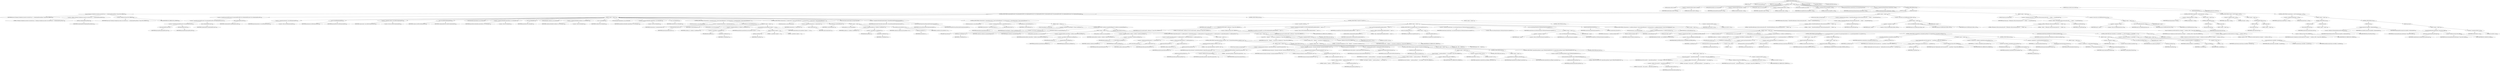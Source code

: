 digraph "isRebuildRequired" {  
"1177" [label = <(METHOD,isRebuildRequired)<SUB>679</SUB>> ]
"99" [label = <(PARAM,this)<SUB>679</SUB>> ]
"1178" [label = <(PARAM,File genericJarFile)<SUB>679</SUB>> ]
"1179" [label = <(PARAM,File websphereJarFile)<SUB>679</SUB>> ]
"1180" [label = <(BLOCK,&lt;empty&gt;,&lt;empty&gt;)<SUB>679</SUB>> ]
"1181" [label = <(LOCAL,boolean rebuild: boolean)> ]
"1182" [label = <(&lt;operator&gt;.assignment,boolean rebuild = false)<SUB>680</SUB>> ]
"1183" [label = <(IDENTIFIER,rebuild,boolean rebuild = false)<SUB>680</SUB>> ]
"1184" [label = <(LITERAL,false,boolean rebuild = false)<SUB>680</SUB>> ]
"101" [label = <(LOCAL,JarFile genericJar: java.util.jar.JarFile)> ]
"1185" [label = <(&lt;operator&gt;.assignment,JarFile genericJar = null)<SUB>682</SUB>> ]
"1186" [label = <(IDENTIFIER,genericJar,JarFile genericJar = null)<SUB>682</SUB>> ]
"1187" [label = <(LITERAL,null,JarFile genericJar = null)<SUB>682</SUB>> ]
"103" [label = <(LOCAL,JarFile wasJar: java.util.jar.JarFile)> ]
"1188" [label = <(&lt;operator&gt;.assignment,JarFile wasJar = null)<SUB>683</SUB>> ]
"1189" [label = <(IDENTIFIER,wasJar,JarFile wasJar = null)<SUB>683</SUB>> ]
"1190" [label = <(LITERAL,null,JarFile wasJar = null)<SUB>683</SUB>> ]
"116" [label = <(LOCAL,File newwasJarFile: java.io.File)> ]
"1191" [label = <(&lt;operator&gt;.assignment,File newwasJarFile = null)<SUB>684</SUB>> ]
"1192" [label = <(IDENTIFIER,newwasJarFile,File newwasJarFile = null)<SUB>684</SUB>> ]
"1193" [label = <(LITERAL,null,File newwasJarFile = null)<SUB>684</SUB>> ]
"118" [label = <(LOCAL,JarOutputStream newJarStream: java.util.jar.JarOutputStream)> ]
"1194" [label = <(&lt;operator&gt;.assignment,JarOutputStream newJarStream = null)<SUB>685</SUB>> ]
"1195" [label = <(IDENTIFIER,newJarStream,JarOutputStream newJarStream = null)<SUB>685</SUB>> ]
"1196" [label = <(LITERAL,null,JarOutputStream newJarStream = null)<SUB>685</SUB>> ]
"1197" [label = <(CONTROL_STRUCTURE,try,try)<SUB>687</SUB>> ]
"1198" [label = <(BLOCK,try,try)<SUB>687</SUB>> ]
"1199" [label = <(log,log(&quot;Checking if websphere Jar needs to be rebuilt for jar &quot; + websphereJarFile.getName(), Project.MSG_VERBOSE))<SUB>688</SUB>> ]
"98" [label = <(IDENTIFIER,this,log(&quot;Checking if websphere Jar needs to be rebuilt for jar &quot; + websphereJarFile.getName(), Project.MSG_VERBOSE))<SUB>688</SUB>> ]
"1200" [label = <(&lt;operator&gt;.addition,&quot;Checking if websphere Jar needs to be rebuilt for jar &quot; + websphereJarFile.getName())<SUB>688</SUB>> ]
"1201" [label = <(LITERAL,&quot;Checking if websphere Jar needs to be rebuilt for jar &quot;,&quot;Checking if websphere Jar needs to be rebuilt for jar &quot; + websphereJarFile.getName())<SUB>688</SUB>> ]
"1202" [label = <(getName,websphereJarFile.getName())<SUB>689</SUB>> ]
"1203" [label = <(IDENTIFIER,websphereJarFile,websphereJarFile.getName())<SUB>689</SUB>> ]
"1204" [label = <(&lt;operator&gt;.fieldAccess,Project.MSG_VERBOSE)<SUB>689</SUB>> ]
"1205" [label = <(IDENTIFIER,Project,log(&quot;Checking if websphere Jar needs to be rebuilt for jar &quot; + websphereJarFile.getName(), Project.MSG_VERBOSE))<SUB>689</SUB>> ]
"1206" [label = <(FIELD_IDENTIFIER,MSG_VERBOSE,MSG_VERBOSE)<SUB>689</SUB>> ]
"1207" [label = <(CONTROL_STRUCTURE,if (genericJarFile.exists() &amp;&amp; genericJarFile.isFile() &amp;&amp; websphereJarFile.exists() &amp;&amp; websphereJarFile.isFile()),if (genericJarFile.exists() &amp;&amp; genericJarFile.isFile() &amp;&amp; websphereJarFile.exists() &amp;&amp; websphereJarFile.isFile()))<SUB>691</SUB>> ]
"1208" [label = <(&lt;operator&gt;.logicalAnd,genericJarFile.exists() &amp;&amp; genericJarFile.isFile() &amp;&amp; websphereJarFile.exists() &amp;&amp; websphereJarFile.isFile())<SUB>691</SUB>> ]
"1209" [label = <(&lt;operator&gt;.logicalAnd,genericJarFile.exists() &amp;&amp; genericJarFile.isFile() &amp;&amp; websphereJarFile.exists())<SUB>691</SUB>> ]
"1210" [label = <(&lt;operator&gt;.logicalAnd,genericJarFile.exists() &amp;&amp; genericJarFile.isFile())<SUB>691</SUB>> ]
"1211" [label = <(exists,genericJarFile.exists())<SUB>691</SUB>> ]
"1212" [label = <(IDENTIFIER,genericJarFile,genericJarFile.exists())<SUB>691</SUB>> ]
"1213" [label = <(isFile,genericJarFile.isFile())<SUB>691</SUB>> ]
"1214" [label = <(IDENTIFIER,genericJarFile,genericJarFile.isFile())<SUB>691</SUB>> ]
"1215" [label = <(exists,websphereJarFile.exists())<SUB>692</SUB>> ]
"1216" [label = <(IDENTIFIER,websphereJarFile,websphereJarFile.exists())<SUB>692</SUB>> ]
"1217" [label = <(isFile,websphereJarFile.isFile())<SUB>692</SUB>> ]
"1218" [label = <(IDENTIFIER,websphereJarFile,websphereJarFile.isFile())<SUB>692</SUB>> ]
"1219" [label = <(BLOCK,&lt;empty&gt;,&lt;empty&gt;)<SUB>692</SUB>> ]
"1220" [label = <(&lt;operator&gt;.assignment,genericJar = new JarFile(genericJarFile))<SUB>694</SUB>> ]
"1221" [label = <(IDENTIFIER,genericJar,genericJar = new JarFile(genericJarFile))<SUB>694</SUB>> ]
"1222" [label = <(&lt;operator&gt;.alloc,new JarFile(genericJarFile))<SUB>694</SUB>> ]
"1223" [label = <(&lt;init&gt;,new JarFile(genericJarFile))<SUB>694</SUB>> ]
"100" [label = <(IDENTIFIER,genericJar,new JarFile(genericJarFile))<SUB>694</SUB>> ]
"1224" [label = <(IDENTIFIER,genericJarFile,new JarFile(genericJarFile))<SUB>694</SUB>> ]
"1225" [label = <(&lt;operator&gt;.assignment,wasJar = new JarFile(websphereJarFile))<SUB>695</SUB>> ]
"1226" [label = <(IDENTIFIER,wasJar,wasJar = new JarFile(websphereJarFile))<SUB>695</SUB>> ]
"1227" [label = <(&lt;operator&gt;.alloc,new JarFile(websphereJarFile))<SUB>695</SUB>> ]
"1228" [label = <(&lt;init&gt;,new JarFile(websphereJarFile))<SUB>695</SUB>> ]
"102" [label = <(IDENTIFIER,wasJar,new JarFile(websphereJarFile))<SUB>695</SUB>> ]
"1229" [label = <(IDENTIFIER,websphereJarFile,new JarFile(websphereJarFile))<SUB>695</SUB>> ]
"105" [label = <(LOCAL,Hashtable genericEntries: java.util.Hashtable)> ]
"1230" [label = <(&lt;operator&gt;.assignment,Hashtable genericEntries = new Hashtable())<SUB>697</SUB>> ]
"1231" [label = <(IDENTIFIER,genericEntries,Hashtable genericEntries = new Hashtable())<SUB>697</SUB>> ]
"1232" [label = <(&lt;operator&gt;.alloc,new Hashtable())<SUB>697</SUB>> ]
"1233" [label = <(&lt;init&gt;,new Hashtable())<SUB>697</SUB>> ]
"104" [label = <(IDENTIFIER,genericEntries,new Hashtable())<SUB>697</SUB>> ]
"107" [label = <(LOCAL,Hashtable wasEntries: java.util.Hashtable)> ]
"1234" [label = <(&lt;operator&gt;.assignment,Hashtable wasEntries = new Hashtable())<SUB>698</SUB>> ]
"1235" [label = <(IDENTIFIER,wasEntries,Hashtable wasEntries = new Hashtable())<SUB>698</SUB>> ]
"1236" [label = <(&lt;operator&gt;.alloc,new Hashtable())<SUB>698</SUB>> ]
"1237" [label = <(&lt;init&gt;,new Hashtable())<SUB>698</SUB>> ]
"106" [label = <(IDENTIFIER,wasEntries,new Hashtable())<SUB>698</SUB>> ]
"109" [label = <(LOCAL,Hashtable replaceEntries: java.util.Hashtable)> ]
"1238" [label = <(&lt;operator&gt;.assignment,Hashtable replaceEntries = new Hashtable())<SUB>699</SUB>> ]
"1239" [label = <(IDENTIFIER,replaceEntries,Hashtable replaceEntries = new Hashtable())<SUB>699</SUB>> ]
"1240" [label = <(&lt;operator&gt;.alloc,new Hashtable())<SUB>699</SUB>> ]
"1241" [label = <(&lt;init&gt;,new Hashtable())<SUB>699</SUB>> ]
"108" [label = <(IDENTIFIER,replaceEntries,new Hashtable())<SUB>699</SUB>> ]
"1242" [label = <(CONTROL_STRUCTURE,for (Enumeration e = genericJar.entries(); Some(e.hasMoreElements()); ),for (Enumeration e = genericJar.entries(); Some(e.hasMoreElements()); ))<SUB>702</SUB>> ]
"1243" [label = <(LOCAL,Enumeration e: java.util.Enumeration)> ]
"1244" [label = <(&lt;operator&gt;.assignment,Enumeration e = genericJar.entries())<SUB>702</SUB>> ]
"1245" [label = <(IDENTIFIER,e,Enumeration e = genericJar.entries())<SUB>702</SUB>> ]
"1246" [label = <(entries,genericJar.entries())<SUB>702</SUB>> ]
"1247" [label = <(IDENTIFIER,genericJar,genericJar.entries())<SUB>702</SUB>> ]
"1248" [label = <(hasMoreElements,e.hasMoreElements())<SUB>702</SUB>> ]
"1249" [label = <(IDENTIFIER,e,e.hasMoreElements())<SUB>702</SUB>> ]
"1250" [label = <(BLOCK,&lt;empty&gt;,&lt;empty&gt;)<SUB>702</SUB>> ]
"1251" [label = <(LOCAL,JarEntry je: java.util.jar.JarEntry)> ]
"1252" [label = <(&lt;operator&gt;.assignment,JarEntry je = (JarEntry) e.nextElement())<SUB>703</SUB>> ]
"1253" [label = <(IDENTIFIER,je,JarEntry je = (JarEntry) e.nextElement())<SUB>703</SUB>> ]
"1254" [label = <(&lt;operator&gt;.cast,(JarEntry) e.nextElement())<SUB>703</SUB>> ]
"1255" [label = <(TYPE_REF,JarEntry,JarEntry)<SUB>703</SUB>> ]
"1256" [label = <(nextElement,e.nextElement())<SUB>703</SUB>> ]
"1257" [label = <(IDENTIFIER,e,e.nextElement())<SUB>703</SUB>> ]
"1258" [label = <(put,genericEntries.put(je.getName().replace('\\', '/'), je))<SUB>705</SUB>> ]
"1259" [label = <(IDENTIFIER,genericEntries,genericEntries.put(je.getName().replace('\\', '/'), je))<SUB>705</SUB>> ]
"1260" [label = <(replace,je.getName().replace('\\', '/'))<SUB>705</SUB>> ]
"1261" [label = <(getName,je.getName())<SUB>705</SUB>> ]
"1262" [label = <(IDENTIFIER,je,je.getName())<SUB>705</SUB>> ]
"1263" [label = <(LITERAL,'\\',je.getName().replace('\\', '/'))<SUB>705</SUB>> ]
"1264" [label = <(LITERAL,'/',je.getName().replace('\\', '/'))<SUB>705</SUB>> ]
"1265" [label = <(IDENTIFIER,je,genericEntries.put(je.getName().replace('\\', '/'), je))<SUB>705</SUB>> ]
"1266" [label = <(CONTROL_STRUCTURE,for (Enumeration e = wasJar.entries(); Some(e.hasMoreElements()); ),for (Enumeration e = wasJar.entries(); Some(e.hasMoreElements()); ))<SUB>708</SUB>> ]
"1267" [label = <(LOCAL,Enumeration e: java.util.Enumeration)> ]
"1268" [label = <(&lt;operator&gt;.assignment,Enumeration e = wasJar.entries())<SUB>708</SUB>> ]
"1269" [label = <(IDENTIFIER,e,Enumeration e = wasJar.entries())<SUB>708</SUB>> ]
"1270" [label = <(entries,wasJar.entries())<SUB>708</SUB>> ]
"1271" [label = <(IDENTIFIER,wasJar,wasJar.entries())<SUB>708</SUB>> ]
"1272" [label = <(hasMoreElements,e.hasMoreElements())<SUB>708</SUB>> ]
"1273" [label = <(IDENTIFIER,e,e.hasMoreElements())<SUB>708</SUB>> ]
"1274" [label = <(BLOCK,&lt;empty&gt;,&lt;empty&gt;)<SUB>708</SUB>> ]
"1275" [label = <(LOCAL,JarEntry je: java.util.jar.JarEntry)> ]
"1276" [label = <(&lt;operator&gt;.assignment,JarEntry je = (JarEntry) e.nextElement())<SUB>709</SUB>> ]
"1277" [label = <(IDENTIFIER,je,JarEntry je = (JarEntry) e.nextElement())<SUB>709</SUB>> ]
"1278" [label = <(&lt;operator&gt;.cast,(JarEntry) e.nextElement())<SUB>709</SUB>> ]
"1279" [label = <(TYPE_REF,JarEntry,JarEntry)<SUB>709</SUB>> ]
"1280" [label = <(nextElement,e.nextElement())<SUB>709</SUB>> ]
"1281" [label = <(IDENTIFIER,e,e.nextElement())<SUB>709</SUB>> ]
"1282" [label = <(put,wasEntries.put(je.getName(), je))<SUB>711</SUB>> ]
"1283" [label = <(IDENTIFIER,wasEntries,wasEntries.put(je.getName(), je))<SUB>711</SUB>> ]
"1284" [label = <(getName,je.getName())<SUB>711</SUB>> ]
"1285" [label = <(IDENTIFIER,je,je.getName())<SUB>711</SUB>> ]
"1286" [label = <(IDENTIFIER,je,wasEntries.put(je.getName(), je))<SUB>711</SUB>> ]
"1287" [label = <(LOCAL,ClassLoader genericLoader: java.lang.ClassLoader)> ]
"1288" [label = <(&lt;operator&gt;.assignment,ClassLoader genericLoader = this.getClassLoaderFromJar(genericJarFile))<SUB>715</SUB>> ]
"1289" [label = <(IDENTIFIER,genericLoader,ClassLoader genericLoader = this.getClassLoaderFromJar(genericJarFile))<SUB>715</SUB>> ]
"1290" [label = <(getClassLoaderFromJar,this.getClassLoaderFromJar(genericJarFile))<SUB>715</SUB>> ]
"110" [label = <(IDENTIFIER,this,this.getClassLoaderFromJar(genericJarFile))<SUB>715</SUB>> ]
"1291" [label = <(IDENTIFIER,genericJarFile,this.getClassLoaderFromJar(genericJarFile))<SUB>715</SUB>> ]
"1292" [label = <(CONTROL_STRUCTURE,for (Enumeration e = genericEntries.keys(); Some(e.hasMoreElements()); ),for (Enumeration e = genericEntries.keys(); Some(e.hasMoreElements()); ))<SUB>717</SUB>> ]
"1293" [label = <(LOCAL,Enumeration e: java.util.Enumeration)> ]
"1294" [label = <(&lt;operator&gt;.assignment,Enumeration e = genericEntries.keys())<SUB>717</SUB>> ]
"1295" [label = <(IDENTIFIER,e,Enumeration e = genericEntries.keys())<SUB>717</SUB>> ]
"1296" [label = <(keys,genericEntries.keys())<SUB>717</SUB>> ]
"1297" [label = <(IDENTIFIER,genericEntries,genericEntries.keys())<SUB>717</SUB>> ]
"1298" [label = <(hasMoreElements,e.hasMoreElements())<SUB>717</SUB>> ]
"1299" [label = <(IDENTIFIER,e,e.hasMoreElements())<SUB>717</SUB>> ]
"1300" [label = <(BLOCK,&lt;empty&gt;,&lt;empty&gt;)<SUB>717</SUB>> ]
"1301" [label = <(LOCAL,String filepath: java.lang.String)> ]
"1302" [label = <(&lt;operator&gt;.assignment,String filepath = (String) e.nextElement())<SUB>718</SUB>> ]
"1303" [label = <(IDENTIFIER,filepath,String filepath = (String) e.nextElement())<SUB>718</SUB>> ]
"1304" [label = <(&lt;operator&gt;.cast,(String) e.nextElement())<SUB>718</SUB>> ]
"1305" [label = <(TYPE_REF,String,String)<SUB>718</SUB>> ]
"1306" [label = <(nextElement,e.nextElement())<SUB>718</SUB>> ]
"1307" [label = <(IDENTIFIER,e,e.nextElement())<SUB>718</SUB>> ]
"1308" [label = <(CONTROL_STRUCTURE,if (wasEntries.containsKey(filepath)),if (wasEntries.containsKey(filepath)))<SUB>720</SUB>> ]
"1309" [label = <(containsKey,wasEntries.containsKey(filepath))<SUB>720</SUB>> ]
"1310" [label = <(IDENTIFIER,wasEntries,wasEntries.containsKey(filepath))<SUB>720</SUB>> ]
"1311" [label = <(IDENTIFIER,filepath,wasEntries.containsKey(filepath))<SUB>720</SUB>> ]
"1312" [label = <(BLOCK,&lt;empty&gt;,&lt;empty&gt;)<SUB>720</SUB>> ]
"1313" [label = <(LOCAL,JarEntry genericEntry: java.util.jar.JarEntry)> ]
"1314" [label = <(&lt;operator&gt;.assignment,JarEntry genericEntry = (JarEntry) genericEntries.get(filepath))<SUB>723</SUB>> ]
"1315" [label = <(IDENTIFIER,genericEntry,JarEntry genericEntry = (JarEntry) genericEntries.get(filepath))<SUB>723</SUB>> ]
"1316" [label = <(&lt;operator&gt;.cast,(JarEntry) genericEntries.get(filepath))<SUB>723</SUB>> ]
"1317" [label = <(TYPE_REF,JarEntry,JarEntry)<SUB>723</SUB>> ]
"1318" [label = <(get,genericEntries.get(filepath))<SUB>723</SUB>> ]
"1319" [label = <(IDENTIFIER,genericEntries,genericEntries.get(filepath))<SUB>723</SUB>> ]
"1320" [label = <(IDENTIFIER,filepath,genericEntries.get(filepath))<SUB>723</SUB>> ]
"1321" [label = <(LOCAL,JarEntry wasEntry: java.util.jar.JarEntry)> ]
"1322" [label = <(&lt;operator&gt;.assignment,JarEntry wasEntry = (JarEntry) wasEntries.get(filepath))<SUB>724</SUB>> ]
"1323" [label = <(IDENTIFIER,wasEntry,JarEntry wasEntry = (JarEntry) wasEntries.get(filepath))<SUB>724</SUB>> ]
"1324" [label = <(&lt;operator&gt;.cast,(JarEntry) wasEntries.get(filepath))<SUB>724</SUB>> ]
"1325" [label = <(TYPE_REF,JarEntry,JarEntry)<SUB>724</SUB>> ]
"1326" [label = <(get,wasEntries.get(filepath))<SUB>724</SUB>> ]
"1327" [label = <(IDENTIFIER,wasEntries,wasEntries.get(filepath))<SUB>724</SUB>> ]
"1328" [label = <(IDENTIFIER,filepath,wasEntries.get(filepath))<SUB>724</SUB>> ]
"1329" [label = <(CONTROL_STRUCTURE,if ((genericEntry.getCrc() != wasEntry.getCrc()) || (genericEntry.getSize() != wasEntry.getSize())),if ((genericEntry.getCrc() != wasEntry.getCrc()) || (genericEntry.getSize() != wasEntry.getSize())))<SUB>726</SUB>> ]
"1330" [label = <(&lt;operator&gt;.logicalOr,(genericEntry.getCrc() != wasEntry.getCrc()) || (genericEntry.getSize() != wasEntry.getSize()))<SUB>726</SUB>> ]
"1331" [label = <(&lt;operator&gt;.notEquals,genericEntry.getCrc() != wasEntry.getCrc())<SUB>726</SUB>> ]
"1332" [label = <(getCrc,genericEntry.getCrc())<SUB>726</SUB>> ]
"1333" [label = <(IDENTIFIER,genericEntry,genericEntry.getCrc())<SUB>726</SUB>> ]
"1334" [label = <(getCrc,wasEntry.getCrc())<SUB>726</SUB>> ]
"1335" [label = <(IDENTIFIER,wasEntry,wasEntry.getCrc())<SUB>726</SUB>> ]
"1336" [label = <(&lt;operator&gt;.notEquals,genericEntry.getSize() != wasEntry.getSize())<SUB>727</SUB>> ]
"1337" [label = <(getSize,genericEntry.getSize())<SUB>727</SUB>> ]
"1338" [label = <(IDENTIFIER,genericEntry,genericEntry.getSize())<SUB>727</SUB>> ]
"1339" [label = <(getSize,wasEntry.getSize())<SUB>727</SUB>> ]
"1340" [label = <(IDENTIFIER,wasEntry,wasEntry.getSize())<SUB>727</SUB>> ]
"1341" [label = <(BLOCK,&lt;empty&gt;,&lt;empty&gt;)<SUB>727</SUB>> ]
"1342" [label = <(CONTROL_STRUCTURE,if (genericEntry.getName().endsWith(&quot;.class&quot;)),if (genericEntry.getName().endsWith(&quot;.class&quot;)))<SUB>729</SUB>> ]
"1343" [label = <(endsWith,genericEntry.getName().endsWith(&quot;.class&quot;))<SUB>729</SUB>> ]
"1344" [label = <(getName,genericEntry.getName())<SUB>729</SUB>> ]
"1345" [label = <(IDENTIFIER,genericEntry,genericEntry.getName())<SUB>729</SUB>> ]
"1346" [label = <(LITERAL,&quot;.class&quot;,genericEntry.getName().endsWith(&quot;.class&quot;))<SUB>729</SUB>> ]
"1347" [label = <(BLOCK,&lt;empty&gt;,&lt;empty&gt;)<SUB>729</SUB>> ]
"1348" [label = <(LOCAL,String classname: java.lang.String)> ]
"1349" [label = <(&lt;operator&gt;.assignment,String classname = genericEntry.getName().replace(File.separatorChar, '.'))<SUB>731</SUB>> ]
"1350" [label = <(IDENTIFIER,classname,String classname = genericEntry.getName().replace(File.separatorChar, '.'))<SUB>731</SUB>> ]
"1351" [label = <(replace,genericEntry.getName().replace(File.separatorChar, '.'))<SUB>732</SUB>> ]
"1352" [label = <(getName,genericEntry.getName())<SUB>732</SUB>> ]
"1353" [label = <(IDENTIFIER,genericEntry,genericEntry.getName())<SUB>732</SUB>> ]
"1354" [label = <(&lt;operator&gt;.fieldAccess,File.separatorChar)<SUB>732</SUB>> ]
"1355" [label = <(IDENTIFIER,File,genericEntry.getName().replace(File.separatorChar, '.'))<SUB>732</SUB>> ]
"1356" [label = <(FIELD_IDENTIFIER,separatorChar,separatorChar)<SUB>732</SUB>> ]
"1357" [label = <(LITERAL,'.',genericEntry.getName().replace(File.separatorChar, '.'))<SUB>732</SUB>> ]
"1358" [label = <(&lt;operator&gt;.assignment,classname = classname.substring(0, classname.lastIndexOf(&quot;.class&quot;)))<SUB>734</SUB>> ]
"1359" [label = <(IDENTIFIER,classname,classname = classname.substring(0, classname.lastIndexOf(&quot;.class&quot;)))<SUB>734</SUB>> ]
"1360" [label = <(substring,classname.substring(0, classname.lastIndexOf(&quot;.class&quot;)))<SUB>734</SUB>> ]
"1361" [label = <(IDENTIFIER,classname,classname.substring(0, classname.lastIndexOf(&quot;.class&quot;)))<SUB>734</SUB>> ]
"1362" [label = <(LITERAL,0,classname.substring(0, classname.lastIndexOf(&quot;.class&quot;)))<SUB>734</SUB>> ]
"1363" [label = <(lastIndexOf,classname.lastIndexOf(&quot;.class&quot;))<SUB>734</SUB>> ]
"1364" [label = <(IDENTIFIER,classname,classname.lastIndexOf(&quot;.class&quot;))<SUB>734</SUB>> ]
"1365" [label = <(LITERAL,&quot;.class&quot;,classname.lastIndexOf(&quot;.class&quot;))<SUB>734</SUB>> ]
"1366" [label = <(LOCAL,Class genclass: java.lang.Class)> ]
"1367" [label = <(&lt;operator&gt;.assignment,Class genclass = genericLoader.loadClass(classname))<SUB>736</SUB>> ]
"1368" [label = <(IDENTIFIER,genclass,Class genclass = genericLoader.loadClass(classname))<SUB>736</SUB>> ]
"1369" [label = <(loadClass,genericLoader.loadClass(classname))<SUB>736</SUB>> ]
"1370" [label = <(IDENTIFIER,genericLoader,genericLoader.loadClass(classname))<SUB>736</SUB>> ]
"1371" [label = <(IDENTIFIER,classname,genericLoader.loadClass(classname))<SUB>736</SUB>> ]
"1372" [label = <(CONTROL_STRUCTURE,if (genclass.isInterface()),if (genclass.isInterface()))<SUB>738</SUB>> ]
"1373" [label = <(isInterface,genclass.isInterface())<SUB>738</SUB>> ]
"1374" [label = <(IDENTIFIER,genclass,genclass.isInterface())<SUB>738</SUB>> ]
"1375" [label = <(BLOCK,&lt;empty&gt;,&lt;empty&gt;)<SUB>738</SUB>> ]
"1376" [label = <(log,log(&quot;Interface &quot; + genclass.getName() + &quot; has changed&quot;, Project.MSG_VERBOSE))<SUB>740</SUB>> ]
"111" [label = <(IDENTIFIER,this,log(&quot;Interface &quot; + genclass.getName() + &quot; has changed&quot;, Project.MSG_VERBOSE))<SUB>740</SUB>> ]
"1377" [label = <(&lt;operator&gt;.addition,&quot;Interface &quot; + genclass.getName() + &quot; has changed&quot;)<SUB>740</SUB>> ]
"1378" [label = <(&lt;operator&gt;.addition,&quot;Interface &quot; + genclass.getName())<SUB>740</SUB>> ]
"1379" [label = <(LITERAL,&quot;Interface &quot;,&quot;Interface &quot; + genclass.getName())<SUB>740</SUB>> ]
"1380" [label = <(getName,genclass.getName())<SUB>740</SUB>> ]
"1381" [label = <(IDENTIFIER,genclass,genclass.getName())<SUB>740</SUB>> ]
"1382" [label = <(LITERAL,&quot; has changed&quot;,&quot;Interface &quot; + genclass.getName() + &quot; has changed&quot;)<SUB>741</SUB>> ]
"1383" [label = <(&lt;operator&gt;.fieldAccess,Project.MSG_VERBOSE)<SUB>741</SUB>> ]
"1384" [label = <(IDENTIFIER,Project,log(&quot;Interface &quot; + genclass.getName() + &quot; has changed&quot;, Project.MSG_VERBOSE))<SUB>741</SUB>> ]
"1385" [label = <(FIELD_IDENTIFIER,MSG_VERBOSE,MSG_VERBOSE)<SUB>741</SUB>> ]
"1386" [label = <(&lt;operator&gt;.assignment,rebuild = true)<SUB>742</SUB>> ]
"1387" [label = <(IDENTIFIER,rebuild,rebuild = true)<SUB>742</SUB>> ]
"1388" [label = <(LITERAL,true,rebuild = true)<SUB>742</SUB>> ]
"1389" [label = <(CONTROL_STRUCTURE,break;,break;)<SUB>743</SUB>> ]
"1390" [label = <(CONTROL_STRUCTURE,else,else)<SUB>744</SUB>> ]
"1391" [label = <(BLOCK,&lt;empty&gt;,&lt;empty&gt;)<SUB>744</SUB>> ]
"1392" [label = <(put,replaceEntries.put(filepath, genericEntry))<SUB>746</SUB>> ]
"1393" [label = <(IDENTIFIER,replaceEntries,replaceEntries.put(filepath, genericEntry))<SUB>746</SUB>> ]
"1394" [label = <(IDENTIFIER,filepath,replaceEntries.put(filepath, genericEntry))<SUB>746</SUB>> ]
"1395" [label = <(IDENTIFIER,genericEntry,replaceEntries.put(filepath, genericEntry))<SUB>746</SUB>> ]
"1396" [label = <(CONTROL_STRUCTURE,else,else)<SUB>748</SUB>> ]
"1397" [label = <(BLOCK,&lt;empty&gt;,&lt;empty&gt;)<SUB>748</SUB>> ]
"1398" [label = <(CONTROL_STRUCTURE,if (!genericEntry.getName().equals(&quot;META-INF/MANIFEST.MF&quot;)),if (!genericEntry.getName().equals(&quot;META-INF/MANIFEST.MF&quot;)))<SUB>750</SUB>> ]
"1399" [label = <(&lt;operator&gt;.logicalNot,!genericEntry.getName().equals(&quot;META-INF/MANIFEST.MF&quot;))<SUB>750</SUB>> ]
"1400" [label = <(equals,genericEntry.getName().equals(&quot;META-INF/MANIFEST.MF&quot;))<SUB>750</SUB>> ]
"1401" [label = <(getName,genericEntry.getName())<SUB>750</SUB>> ]
"1402" [label = <(IDENTIFIER,genericEntry,genericEntry.getName())<SUB>750</SUB>> ]
"1403" [label = <(LITERAL,&quot;META-INF/MANIFEST.MF&quot;,genericEntry.getName().equals(&quot;META-INF/MANIFEST.MF&quot;))<SUB>750</SUB>> ]
"1404" [label = <(BLOCK,&lt;empty&gt;,&lt;empty&gt;)<SUB>750</SUB>> ]
"1405" [label = <(log,log(&quot;Non class file &quot; + genericEntry.getName() + &quot; has changed&quot;, Project.MSG_VERBOSE))<SUB>752</SUB>> ]
"112" [label = <(IDENTIFIER,this,log(&quot;Non class file &quot; + genericEntry.getName() + &quot; has changed&quot;, Project.MSG_VERBOSE))<SUB>752</SUB>> ]
"1406" [label = <(&lt;operator&gt;.addition,&quot;Non class file &quot; + genericEntry.getName() + &quot; has changed&quot;)<SUB>752</SUB>> ]
"1407" [label = <(&lt;operator&gt;.addition,&quot;Non class file &quot; + genericEntry.getName())<SUB>752</SUB>> ]
"1408" [label = <(LITERAL,&quot;Non class file &quot;,&quot;Non class file &quot; + genericEntry.getName())<SUB>752</SUB>> ]
"1409" [label = <(getName,genericEntry.getName())<SUB>752</SUB>> ]
"1410" [label = <(IDENTIFIER,genericEntry,genericEntry.getName())<SUB>752</SUB>> ]
"1411" [label = <(LITERAL,&quot; has changed&quot;,&quot;Non class file &quot; + genericEntry.getName() + &quot; has changed&quot;)<SUB>753</SUB>> ]
"1412" [label = <(&lt;operator&gt;.fieldAccess,Project.MSG_VERBOSE)<SUB>753</SUB>> ]
"1413" [label = <(IDENTIFIER,Project,log(&quot;Non class file &quot; + genericEntry.getName() + &quot; has changed&quot;, Project.MSG_VERBOSE))<SUB>753</SUB>> ]
"1414" [label = <(FIELD_IDENTIFIER,MSG_VERBOSE,MSG_VERBOSE)<SUB>753</SUB>> ]
"1415" [label = <(&lt;operator&gt;.assignment,rebuild = true)<SUB>754</SUB>> ]
"1416" [label = <(IDENTIFIER,rebuild,rebuild = true)<SUB>754</SUB>> ]
"1417" [label = <(LITERAL,true,rebuild = true)<SUB>754</SUB>> ]
"1418" [label = <(CONTROL_STRUCTURE,break;,break;)<SUB>756</SUB>> ]
"1419" [label = <(CONTROL_STRUCTURE,else,else)<SUB>759</SUB>> ]
"1420" [label = <(BLOCK,&lt;empty&gt;,&lt;empty&gt;)<SUB>759</SUB>> ]
"1421" [label = <(log,log(&quot;File &quot; + filepath + &quot; not present in websphere jar&quot;, Project.MSG_VERBOSE))<SUB>762</SUB>> ]
"113" [label = <(IDENTIFIER,this,log(&quot;File &quot; + filepath + &quot; not present in websphere jar&quot;, Project.MSG_VERBOSE))<SUB>762</SUB>> ]
"1422" [label = <(&lt;operator&gt;.addition,&quot;File &quot; + filepath + &quot; not present in websphere jar&quot;)<SUB>762</SUB>> ]
"1423" [label = <(&lt;operator&gt;.addition,&quot;File &quot; + filepath)<SUB>762</SUB>> ]
"1424" [label = <(LITERAL,&quot;File &quot;,&quot;File &quot; + filepath)<SUB>762</SUB>> ]
"1425" [label = <(IDENTIFIER,filepath,&quot;File &quot; + filepath)<SUB>762</SUB>> ]
"1426" [label = <(LITERAL,&quot; not present in websphere jar&quot;,&quot;File &quot; + filepath + &quot; not present in websphere jar&quot;)<SUB>762</SUB>> ]
"1427" [label = <(&lt;operator&gt;.fieldAccess,Project.MSG_VERBOSE)<SUB>763</SUB>> ]
"1428" [label = <(IDENTIFIER,Project,log(&quot;File &quot; + filepath + &quot; not present in websphere jar&quot;, Project.MSG_VERBOSE))<SUB>763</SUB>> ]
"1429" [label = <(FIELD_IDENTIFIER,MSG_VERBOSE,MSG_VERBOSE)<SUB>763</SUB>> ]
"1430" [label = <(&lt;operator&gt;.assignment,rebuild = true)<SUB>764</SUB>> ]
"1431" [label = <(IDENTIFIER,rebuild,rebuild = true)<SUB>764</SUB>> ]
"1432" [label = <(LITERAL,true,rebuild = true)<SUB>764</SUB>> ]
"1433" [label = <(CONTROL_STRUCTURE,break;,break;)<SUB>765</SUB>> ]
"1434" [label = <(CONTROL_STRUCTURE,if (!rebuild),if (!rebuild))<SUB>769</SUB>> ]
"1435" [label = <(&lt;operator&gt;.logicalNot,!rebuild)<SUB>769</SUB>> ]
"1436" [label = <(IDENTIFIER,rebuild,!rebuild)<SUB>769</SUB>> ]
"1437" [label = <(BLOCK,&lt;empty&gt;,&lt;empty&gt;)<SUB>769</SUB>> ]
"1438" [label = <(log,log(&quot;No rebuild needed - updating jar&quot;, Project.MSG_VERBOSE))<SUB>770</SUB>> ]
"114" [label = <(IDENTIFIER,this,log(&quot;No rebuild needed - updating jar&quot;, Project.MSG_VERBOSE))<SUB>770</SUB>> ]
"1439" [label = <(LITERAL,&quot;No rebuild needed - updating jar&quot;,log(&quot;No rebuild needed - updating jar&quot;, Project.MSG_VERBOSE))<SUB>770</SUB>> ]
"1440" [label = <(&lt;operator&gt;.fieldAccess,Project.MSG_VERBOSE)<SUB>770</SUB>> ]
"1441" [label = <(IDENTIFIER,Project,log(&quot;No rebuild needed - updating jar&quot;, Project.MSG_VERBOSE))<SUB>770</SUB>> ]
"1442" [label = <(FIELD_IDENTIFIER,MSG_VERBOSE,MSG_VERBOSE)<SUB>770</SUB>> ]
"1443" [label = <(&lt;operator&gt;.assignment,newwasJarFile = new File(websphereJarFile.getAbsolutePath() + &quot;.temp&quot;))<SUB>771</SUB>> ]
"1444" [label = <(IDENTIFIER,newwasJarFile,newwasJarFile = new File(websphereJarFile.getAbsolutePath() + &quot;.temp&quot;))<SUB>771</SUB>> ]
"1445" [label = <(&lt;operator&gt;.alloc,new File(websphereJarFile.getAbsolutePath() + &quot;.temp&quot;))<SUB>771</SUB>> ]
"1446" [label = <(&lt;init&gt;,new File(websphereJarFile.getAbsolutePath() + &quot;.temp&quot;))<SUB>771</SUB>> ]
"115" [label = <(IDENTIFIER,newwasJarFile,new File(websphereJarFile.getAbsolutePath() + &quot;.temp&quot;))<SUB>771</SUB>> ]
"1447" [label = <(&lt;operator&gt;.addition,websphereJarFile.getAbsolutePath() + &quot;.temp&quot;)<SUB>771</SUB>> ]
"1448" [label = <(getAbsolutePath,websphereJarFile.getAbsolutePath())<SUB>771</SUB>> ]
"1449" [label = <(IDENTIFIER,websphereJarFile,websphereJarFile.getAbsolutePath())<SUB>771</SUB>> ]
"1450" [label = <(LITERAL,&quot;.temp&quot;,websphereJarFile.getAbsolutePath() + &quot;.temp&quot;)<SUB>771</SUB>> ]
"1451" [label = <(CONTROL_STRUCTURE,if (newwasJarFile.exists()),if (newwasJarFile.exists()))<SUB>772</SUB>> ]
"1452" [label = <(exists,newwasJarFile.exists())<SUB>772</SUB>> ]
"1453" [label = <(IDENTIFIER,newwasJarFile,newwasJarFile.exists())<SUB>772</SUB>> ]
"1454" [label = <(BLOCK,&lt;empty&gt;,&lt;empty&gt;)<SUB>772</SUB>> ]
"1455" [label = <(delete,newwasJarFile.delete())<SUB>773</SUB>> ]
"1456" [label = <(IDENTIFIER,newwasJarFile,newwasJarFile.delete())<SUB>773</SUB>> ]
"1457" [label = <(&lt;operator&gt;.assignment,newJarStream = new JarOutputStream(new FileOutputStream(newwasJarFile)))<SUB>776</SUB>> ]
"1458" [label = <(IDENTIFIER,newJarStream,newJarStream = new JarOutputStream(new FileOutputStream(newwasJarFile)))<SUB>776</SUB>> ]
"1459" [label = <(&lt;operator&gt;.alloc,new JarOutputStream(new FileOutputStream(newwasJarFile)))<SUB>776</SUB>> ]
"1460" [label = <(&lt;init&gt;,new JarOutputStream(new FileOutputStream(newwasJarFile)))<SUB>776</SUB>> ]
"117" [label = <(IDENTIFIER,newJarStream,new JarOutputStream(new FileOutputStream(newwasJarFile)))<SUB>776</SUB>> ]
"1461" [label = <(BLOCK,&lt;empty&gt;,&lt;empty&gt;)<SUB>776</SUB>> ]
"1462" [label = <(&lt;operator&gt;.assignment,&lt;empty&gt;)> ]
"1463" [label = <(IDENTIFIER,$obj21,&lt;empty&gt;)> ]
"1464" [label = <(&lt;operator&gt;.alloc,new FileOutputStream(newwasJarFile))<SUB>776</SUB>> ]
"1465" [label = <(&lt;init&gt;,new FileOutputStream(newwasJarFile))<SUB>776</SUB>> ]
"1466" [label = <(IDENTIFIER,$obj21,new FileOutputStream(newwasJarFile))> ]
"1467" [label = <(IDENTIFIER,newwasJarFile,new FileOutputStream(newwasJarFile))<SUB>776</SUB>> ]
"1468" [label = <(IDENTIFIER,$obj21,&lt;empty&gt;)> ]
"1469" [label = <(setLevel,newJarStream.setLevel(0))<SUB>777</SUB>> ]
"1470" [label = <(IDENTIFIER,newJarStream,newJarStream.setLevel(0))<SUB>777</SUB>> ]
"1471" [label = <(LITERAL,0,newJarStream.setLevel(0))<SUB>777</SUB>> ]
"1472" [label = <(CONTROL_STRUCTURE,for (Enumeration e = wasEntries.elements(); Some(e.hasMoreElements()); ),for (Enumeration e = wasEntries.elements(); Some(e.hasMoreElements()); ))<SUB>780</SUB>> ]
"1473" [label = <(LOCAL,Enumeration e: java.util.Enumeration)> ]
"1474" [label = <(&lt;operator&gt;.assignment,Enumeration e = wasEntries.elements())<SUB>780</SUB>> ]
"1475" [label = <(IDENTIFIER,e,Enumeration e = wasEntries.elements())<SUB>780</SUB>> ]
"1476" [label = <(elements,wasEntries.elements())<SUB>780</SUB>> ]
"1477" [label = <(IDENTIFIER,wasEntries,wasEntries.elements())<SUB>780</SUB>> ]
"1478" [label = <(hasMoreElements,e.hasMoreElements())<SUB>780</SUB>> ]
"1479" [label = <(IDENTIFIER,e,e.hasMoreElements())<SUB>780</SUB>> ]
"1480" [label = <(BLOCK,&lt;empty&gt;,&lt;empty&gt;)<SUB>780</SUB>> ]
"1481" [label = <(LOCAL,byte[] buffer: byte[])> ]
"1482" [label = <(&lt;operator&gt;.assignment,byte[] buffer = new byte[DEFAULT_BUFFER_SIZE])<SUB>781</SUB>> ]
"1483" [label = <(IDENTIFIER,buffer,byte[] buffer = new byte[DEFAULT_BUFFER_SIZE])<SUB>781</SUB>> ]
"1484" [label = <(&lt;operator&gt;.alloc,new byte[DEFAULT_BUFFER_SIZE])> ]
"1485" [label = <(IDENTIFIER,DEFAULT_BUFFER_SIZE,new byte[DEFAULT_BUFFER_SIZE])<SUB>781</SUB>> ]
"1486" [label = <(LOCAL,int bytesRead: int)> ]
"1487" [label = <(LOCAL,InputStream is: java.io.InputStream)> ]
"1488" [label = <(LOCAL,JarEntry je: java.util.jar.JarEntry)> ]
"1489" [label = <(&lt;operator&gt;.assignment,JarEntry je = (JarEntry) e.nextElement())<SUB>784</SUB>> ]
"1490" [label = <(IDENTIFIER,je,JarEntry je = (JarEntry) e.nextElement())<SUB>784</SUB>> ]
"1491" [label = <(&lt;operator&gt;.cast,(JarEntry) e.nextElement())<SUB>784</SUB>> ]
"1492" [label = <(TYPE_REF,JarEntry,JarEntry)<SUB>784</SUB>> ]
"1493" [label = <(nextElement,e.nextElement())<SUB>784</SUB>> ]
"1494" [label = <(IDENTIFIER,e,e.nextElement())<SUB>784</SUB>> ]
"1495" [label = <(CONTROL_STRUCTURE,if (je.getCompressedSize() == -1 || je.getCompressedSize() == je.getSize()),if (je.getCompressedSize() == -1 || je.getCompressedSize() == je.getSize()))<SUB>786</SUB>> ]
"1496" [label = <(&lt;operator&gt;.logicalOr,je.getCompressedSize() == -1 || je.getCompressedSize() == je.getSize())<SUB>786</SUB>> ]
"1497" [label = <(&lt;operator&gt;.equals,je.getCompressedSize() == -1)<SUB>786</SUB>> ]
"1498" [label = <(getCompressedSize,je.getCompressedSize())<SUB>786</SUB>> ]
"1499" [label = <(IDENTIFIER,je,je.getCompressedSize())<SUB>786</SUB>> ]
"1500" [label = <(&lt;operator&gt;.minus,-1)<SUB>786</SUB>> ]
"1501" [label = <(LITERAL,1,-1)<SUB>786</SUB>> ]
"1502" [label = <(&lt;operator&gt;.equals,je.getCompressedSize() == je.getSize())<SUB>787</SUB>> ]
"1503" [label = <(getCompressedSize,je.getCompressedSize())<SUB>787</SUB>> ]
"1504" [label = <(IDENTIFIER,je,je.getCompressedSize())<SUB>787</SUB>> ]
"1505" [label = <(getSize,je.getSize())<SUB>787</SUB>> ]
"1506" [label = <(IDENTIFIER,je,je.getSize())<SUB>787</SUB>> ]
"1507" [label = <(BLOCK,&lt;empty&gt;,&lt;empty&gt;)<SUB>787</SUB>> ]
"1508" [label = <(setLevel,newJarStream.setLevel(0))<SUB>788</SUB>> ]
"1509" [label = <(IDENTIFIER,newJarStream,newJarStream.setLevel(0))<SUB>788</SUB>> ]
"1510" [label = <(LITERAL,0,newJarStream.setLevel(0))<SUB>788</SUB>> ]
"1511" [label = <(CONTROL_STRUCTURE,else,else)<SUB>789</SUB>> ]
"1512" [label = <(BLOCK,&lt;empty&gt;,&lt;empty&gt;)<SUB>789</SUB>> ]
"1513" [label = <(setLevel,setLevel(JAR_COMPRESS_LEVEL))<SUB>790</SUB>> ]
"1514" [label = <(IDENTIFIER,newJarStream,setLevel(JAR_COMPRESS_LEVEL))<SUB>790</SUB>> ]
"1515" [label = <(IDENTIFIER,JAR_COMPRESS_LEVEL,setLevel(JAR_COMPRESS_LEVEL))<SUB>790</SUB>> ]
"1516" [label = <(CONTROL_STRUCTURE,if (replaceEntries.containsKey(je.getName())),if (replaceEntries.containsKey(je.getName())))<SUB>794</SUB>> ]
"1517" [label = <(containsKey,replaceEntries.containsKey(je.getName()))<SUB>794</SUB>> ]
"1518" [label = <(IDENTIFIER,replaceEntries,replaceEntries.containsKey(je.getName()))<SUB>794</SUB>> ]
"1519" [label = <(getName,je.getName())<SUB>794</SUB>> ]
"1520" [label = <(IDENTIFIER,je,je.getName())<SUB>794</SUB>> ]
"1521" [label = <(BLOCK,&lt;empty&gt;,&lt;empty&gt;)<SUB>794</SUB>> ]
"1522" [label = <(log,log(&quot;Updating Bean class from generic Jar &quot; + je.getName(), Project.MSG_VERBOSE))<SUB>795</SUB>> ]
"119" [label = <(IDENTIFIER,this,log(&quot;Updating Bean class from generic Jar &quot; + je.getName(), Project.MSG_VERBOSE))<SUB>795</SUB>> ]
"1523" [label = <(&lt;operator&gt;.addition,&quot;Updating Bean class from generic Jar &quot; + je.getName())<SUB>795</SUB>> ]
"1524" [label = <(LITERAL,&quot;Updating Bean class from generic Jar &quot;,&quot;Updating Bean class from generic Jar &quot; + je.getName())<SUB>795</SUB>> ]
"1525" [label = <(getName,je.getName())<SUB>795</SUB>> ]
"1526" [label = <(IDENTIFIER,je,je.getName())<SUB>795</SUB>> ]
"1527" [label = <(&lt;operator&gt;.fieldAccess,Project.MSG_VERBOSE)<SUB>796</SUB>> ]
"1528" [label = <(IDENTIFIER,Project,log(&quot;Updating Bean class from generic Jar &quot; + je.getName(), Project.MSG_VERBOSE))<SUB>796</SUB>> ]
"1529" [label = <(FIELD_IDENTIFIER,MSG_VERBOSE,MSG_VERBOSE)<SUB>796</SUB>> ]
"1530" [label = <(&lt;operator&gt;.assignment,je = (JarEntry) replaceEntries.get(je.getName()))<SUB>798</SUB>> ]
"1531" [label = <(IDENTIFIER,je,je = (JarEntry) replaceEntries.get(je.getName()))<SUB>798</SUB>> ]
"1532" [label = <(&lt;operator&gt;.cast,(JarEntry) replaceEntries.get(je.getName()))<SUB>798</SUB>> ]
"1533" [label = <(TYPE_REF,JarEntry,JarEntry)<SUB>798</SUB>> ]
"1534" [label = <(get,replaceEntries.get(je.getName()))<SUB>798</SUB>> ]
"1535" [label = <(IDENTIFIER,replaceEntries,replaceEntries.get(je.getName()))<SUB>798</SUB>> ]
"1536" [label = <(getName,je.getName())<SUB>798</SUB>> ]
"1537" [label = <(IDENTIFIER,je,je.getName())<SUB>798</SUB>> ]
"1538" [label = <(&lt;operator&gt;.assignment,is = genericJar.getInputStream(je))<SUB>799</SUB>> ]
"1539" [label = <(IDENTIFIER,is,is = genericJar.getInputStream(je))<SUB>799</SUB>> ]
"1540" [label = <(getInputStream,genericJar.getInputStream(je))<SUB>799</SUB>> ]
"1541" [label = <(IDENTIFIER,genericJar,genericJar.getInputStream(je))<SUB>799</SUB>> ]
"1542" [label = <(IDENTIFIER,je,genericJar.getInputStream(je))<SUB>799</SUB>> ]
"1543" [label = <(CONTROL_STRUCTURE,else,else)<SUB>800</SUB>> ]
"1544" [label = <(BLOCK,&lt;empty&gt;,&lt;empty&gt;)<SUB>800</SUB>> ]
"1545" [label = <(&lt;operator&gt;.assignment,is = wasJar.getInputStream(je))<SUB>803</SUB>> ]
"1546" [label = <(IDENTIFIER,is,is = wasJar.getInputStream(je))<SUB>803</SUB>> ]
"1547" [label = <(getInputStream,wasJar.getInputStream(je))<SUB>803</SUB>> ]
"1548" [label = <(IDENTIFIER,wasJar,wasJar.getInputStream(je))<SUB>803</SUB>> ]
"1549" [label = <(IDENTIFIER,je,wasJar.getInputStream(je))<SUB>803</SUB>> ]
"1550" [label = <(putNextEntry,newJarStream.putNextEntry(new JarEntry(je.getName())))<SUB>805</SUB>> ]
"1551" [label = <(IDENTIFIER,newJarStream,newJarStream.putNextEntry(new JarEntry(je.getName())))<SUB>805</SUB>> ]
"1552" [label = <(BLOCK,&lt;empty&gt;,&lt;empty&gt;)<SUB>805</SUB>> ]
"1553" [label = <(&lt;operator&gt;.assignment,&lt;empty&gt;)> ]
"1554" [label = <(IDENTIFIER,$obj23,&lt;empty&gt;)> ]
"1555" [label = <(&lt;operator&gt;.alloc,new JarEntry(je.getName()))<SUB>805</SUB>> ]
"1556" [label = <(&lt;init&gt;,new JarEntry(je.getName()))<SUB>805</SUB>> ]
"1557" [label = <(IDENTIFIER,$obj23,new JarEntry(je.getName()))> ]
"1558" [label = <(getName,je.getName())<SUB>805</SUB>> ]
"1559" [label = <(IDENTIFIER,je,je.getName())<SUB>805</SUB>> ]
"1560" [label = <(IDENTIFIER,$obj23,&lt;empty&gt;)> ]
"1561" [label = <(CONTROL_STRUCTURE,while ((bytesRead = is.read(buffer)) != -1),while ((bytesRead = is.read(buffer)) != -1))<SUB>807</SUB>> ]
"1562" [label = <(&lt;operator&gt;.notEquals,(bytesRead = is.read(buffer)) != -1)<SUB>807</SUB>> ]
"1563" [label = <(&lt;operator&gt;.assignment,bytesRead = is.read(buffer))<SUB>807</SUB>> ]
"1564" [label = <(IDENTIFIER,bytesRead,bytesRead = is.read(buffer))<SUB>807</SUB>> ]
"1565" [label = <(read,is.read(buffer))<SUB>807</SUB>> ]
"1566" [label = <(IDENTIFIER,is,is.read(buffer))<SUB>807</SUB>> ]
"1567" [label = <(IDENTIFIER,buffer,is.read(buffer))<SUB>807</SUB>> ]
"1568" [label = <(&lt;operator&gt;.minus,-1)<SUB>807</SUB>> ]
"1569" [label = <(LITERAL,1,-1)<SUB>807</SUB>> ]
"1570" [label = <(BLOCK,&lt;empty&gt;,&lt;empty&gt;)<SUB>807</SUB>> ]
"1571" [label = <(write,newJarStream.write(buffer, 0, bytesRead))<SUB>808</SUB>> ]
"1572" [label = <(IDENTIFIER,newJarStream,newJarStream.write(buffer, 0, bytesRead))<SUB>808</SUB>> ]
"1573" [label = <(IDENTIFIER,buffer,newJarStream.write(buffer, 0, bytesRead))<SUB>808</SUB>> ]
"1574" [label = <(LITERAL,0,newJarStream.write(buffer, 0, bytesRead))<SUB>808</SUB>> ]
"1575" [label = <(IDENTIFIER,bytesRead,newJarStream.write(buffer, 0, bytesRead))<SUB>808</SUB>> ]
"1576" [label = <(close,is.close())<SUB>810</SUB>> ]
"1577" [label = <(IDENTIFIER,is,is.close())<SUB>810</SUB>> ]
"1578" [label = <(CONTROL_STRUCTURE,else,else)<SUB>812</SUB>> ]
"1579" [label = <(BLOCK,&lt;empty&gt;,&lt;empty&gt;)<SUB>812</SUB>> ]
"1580" [label = <(log,log(&quot;websphere Jar rebuild needed due to changed &quot; + &quot;interface or XML&quot;, Project.MSG_VERBOSE))<SUB>813</SUB>> ]
"120" [label = <(IDENTIFIER,this,log(&quot;websphere Jar rebuild needed due to changed &quot; + &quot;interface or XML&quot;, Project.MSG_VERBOSE))<SUB>813</SUB>> ]
"1581" [label = <(&lt;operator&gt;.addition,&quot;websphere Jar rebuild needed due to changed &quot; + &quot;interface or XML&quot;)<SUB>813</SUB>> ]
"1582" [label = <(LITERAL,&quot;websphere Jar rebuild needed due to changed &quot;,&quot;websphere Jar rebuild needed due to changed &quot; + &quot;interface or XML&quot;)<SUB>813</SUB>> ]
"1583" [label = <(LITERAL,&quot;interface or XML&quot;,&quot;websphere Jar rebuild needed due to changed &quot; + &quot;interface or XML&quot;)<SUB>814</SUB>> ]
"1584" [label = <(&lt;operator&gt;.fieldAccess,Project.MSG_VERBOSE)<SUB>814</SUB>> ]
"1585" [label = <(IDENTIFIER,Project,log(&quot;websphere Jar rebuild needed due to changed &quot; + &quot;interface or XML&quot;, Project.MSG_VERBOSE))<SUB>814</SUB>> ]
"1586" [label = <(FIELD_IDENTIFIER,MSG_VERBOSE,MSG_VERBOSE)<SUB>814</SUB>> ]
"1587" [label = <(CONTROL_STRUCTURE,else,else)<SUB>816</SUB>> ]
"1588" [label = <(BLOCK,&lt;empty&gt;,&lt;empty&gt;)<SUB>816</SUB>> ]
"1589" [label = <(&lt;operator&gt;.assignment,rebuild = true)<SUB>817</SUB>> ]
"1590" [label = <(IDENTIFIER,rebuild,rebuild = true)<SUB>817</SUB>> ]
"1591" [label = <(LITERAL,true,rebuild = true)<SUB>817</SUB>> ]
"1592" [label = <(BLOCK,catch,catch)> ]
"1593" [label = <(BLOCK,&lt;empty&gt;,&lt;empty&gt;)<SUB>819</SUB>> ]
"1594" [label = <(LOCAL,String cnfmsg: java.lang.String)> ]
"1595" [label = <(&lt;operator&gt;.assignment,String cnfmsg = &quot;ClassNotFoundException while processing ejb-jar file&quot; + &quot;. Details: &quot; + cnfe.getMessage())<SUB>820</SUB>> ]
"1596" [label = <(IDENTIFIER,cnfmsg,String cnfmsg = &quot;ClassNotFoundException while processing ejb-jar file&quot; + &quot;. Details: &quot; + cnfe.getMessage())<SUB>820</SUB>> ]
"1597" [label = <(&lt;operator&gt;.addition,&quot;ClassNotFoundException while processing ejb-jar file&quot; + &quot;. Details: &quot; + cnfe.getMessage())<SUB>820</SUB>> ]
"1598" [label = <(&lt;operator&gt;.addition,&quot;ClassNotFoundException while processing ejb-jar file&quot; + &quot;. Details: &quot;)<SUB>820</SUB>> ]
"1599" [label = <(LITERAL,&quot;ClassNotFoundException while processing ejb-jar file&quot;,&quot;ClassNotFoundException while processing ejb-jar file&quot; + &quot;. Details: &quot;)<SUB>820</SUB>> ]
"1600" [label = <(LITERAL,&quot;. Details: &quot;,&quot;ClassNotFoundException while processing ejb-jar file&quot; + &quot;. Details: &quot;)<SUB>821</SUB>> ]
"1601" [label = <(getMessage,cnfe.getMessage())<SUB>822</SUB>> ]
"1602" [label = <(IDENTIFIER,cnfe,cnfe.getMessage())<SUB>822</SUB>> ]
"1603" [label = <(&lt;operator&gt;.throw,throw new BuildException(cnfmsg, cnfe);)<SUB>824</SUB>> ]
"1604" [label = <(BLOCK,&lt;empty&gt;,&lt;empty&gt;)<SUB>824</SUB>> ]
"1605" [label = <(&lt;operator&gt;.assignment,&lt;empty&gt;)> ]
"1606" [label = <(IDENTIFIER,$obj24,&lt;empty&gt;)> ]
"1607" [label = <(&lt;operator&gt;.alloc,new BuildException(cnfmsg, cnfe))<SUB>824</SUB>> ]
"1608" [label = <(&lt;init&gt;,new BuildException(cnfmsg, cnfe))<SUB>824</SUB>> ]
"1609" [label = <(IDENTIFIER,$obj24,new BuildException(cnfmsg, cnfe))> ]
"1610" [label = <(IDENTIFIER,cnfmsg,new BuildException(cnfmsg, cnfe))<SUB>824</SUB>> ]
"1611" [label = <(IDENTIFIER,cnfe,new BuildException(cnfmsg, cnfe))<SUB>824</SUB>> ]
"1612" [label = <(IDENTIFIER,$obj24,&lt;empty&gt;)> ]
"1613" [label = <(BLOCK,&lt;empty&gt;,&lt;empty&gt;)<SUB>825</SUB>> ]
"1614" [label = <(LOCAL,String msg: java.lang.String)> ]
"1615" [label = <(&lt;operator&gt;.assignment,String msg = &quot;IOException while processing ejb-jar file &quot; + &quot;. Details: &quot; + ioe.getMessage())<SUB>826</SUB>> ]
"1616" [label = <(IDENTIFIER,msg,String msg = &quot;IOException while processing ejb-jar file &quot; + &quot;. Details: &quot; + ioe.getMessage())<SUB>826</SUB>> ]
"1617" [label = <(&lt;operator&gt;.addition,&quot;IOException while processing ejb-jar file &quot; + &quot;. Details: &quot; + ioe.getMessage())<SUB>826</SUB>> ]
"1618" [label = <(&lt;operator&gt;.addition,&quot;IOException while processing ejb-jar file &quot; + &quot;. Details: &quot;)<SUB>826</SUB>> ]
"1619" [label = <(LITERAL,&quot;IOException while processing ejb-jar file &quot;,&quot;IOException while processing ejb-jar file &quot; + &quot;. Details: &quot;)<SUB>826</SUB>> ]
"1620" [label = <(LITERAL,&quot;. Details: &quot;,&quot;IOException while processing ejb-jar file &quot; + &quot;. Details: &quot;)<SUB>827</SUB>> ]
"1621" [label = <(getMessage,ioe.getMessage())<SUB>828</SUB>> ]
"1622" [label = <(IDENTIFIER,ioe,ioe.getMessage())<SUB>828</SUB>> ]
"1623" [label = <(&lt;operator&gt;.throw,throw new BuildException(msg, ioe);)<SUB>830</SUB>> ]
"1624" [label = <(BLOCK,&lt;empty&gt;,&lt;empty&gt;)<SUB>830</SUB>> ]
"1625" [label = <(&lt;operator&gt;.assignment,&lt;empty&gt;)> ]
"1626" [label = <(IDENTIFIER,$obj25,&lt;empty&gt;)> ]
"1627" [label = <(&lt;operator&gt;.alloc,new BuildException(msg, ioe))<SUB>830</SUB>> ]
"1628" [label = <(&lt;init&gt;,new BuildException(msg, ioe))<SUB>830</SUB>> ]
"1629" [label = <(IDENTIFIER,$obj25,new BuildException(msg, ioe))> ]
"1630" [label = <(IDENTIFIER,msg,new BuildException(msg, ioe))<SUB>830</SUB>> ]
"1631" [label = <(IDENTIFIER,ioe,new BuildException(msg, ioe))<SUB>830</SUB>> ]
"1632" [label = <(IDENTIFIER,$obj25,&lt;empty&gt;)> ]
"1633" [label = <(BLOCK,finally,finally)<SUB>831</SUB>> ]
"1634" [label = <(CONTROL_STRUCTURE,if (genericJar != null),if (genericJar != null))<SUB>833</SUB>> ]
"1635" [label = <(&lt;operator&gt;.notEquals,genericJar != null)<SUB>833</SUB>> ]
"1636" [label = <(IDENTIFIER,genericJar,genericJar != null)<SUB>833</SUB>> ]
"1637" [label = <(LITERAL,null,genericJar != null)<SUB>833</SUB>> ]
"1638" [label = <(BLOCK,&lt;empty&gt;,&lt;empty&gt;)<SUB>833</SUB>> ]
"1639" [label = <(CONTROL_STRUCTURE,try,try)<SUB>834</SUB>> ]
"1640" [label = <(BLOCK,try,try)<SUB>834</SUB>> ]
"1641" [label = <(close,genericJar.close())<SUB>835</SUB>> ]
"1642" [label = <(IDENTIFIER,genericJar,genericJar.close())<SUB>835</SUB>> ]
"1643" [label = <(BLOCK,catch,catch)> ]
"1644" [label = <(BLOCK,&lt;empty&gt;,&lt;empty&gt;)<SUB>836</SUB>> ]
"1645" [label = <(CONTROL_STRUCTURE,if (wasJar != null),if (wasJar != null))<SUB>841</SUB>> ]
"1646" [label = <(&lt;operator&gt;.notEquals,wasJar != null)<SUB>841</SUB>> ]
"1647" [label = <(IDENTIFIER,wasJar,wasJar != null)<SUB>841</SUB>> ]
"1648" [label = <(LITERAL,null,wasJar != null)<SUB>841</SUB>> ]
"1649" [label = <(BLOCK,&lt;empty&gt;,&lt;empty&gt;)<SUB>841</SUB>> ]
"1650" [label = <(CONTROL_STRUCTURE,try,try)<SUB>842</SUB>> ]
"1651" [label = <(BLOCK,try,try)<SUB>842</SUB>> ]
"1652" [label = <(close,wasJar.close())<SUB>843</SUB>> ]
"1653" [label = <(IDENTIFIER,wasJar,wasJar.close())<SUB>843</SUB>> ]
"1654" [label = <(BLOCK,catch,catch)> ]
"1655" [label = <(BLOCK,&lt;empty&gt;,&lt;empty&gt;)<SUB>844</SUB>> ]
"1656" [label = <(CONTROL_STRUCTURE,if (newJarStream != null),if (newJarStream != null))<SUB>849</SUB>> ]
"1657" [label = <(&lt;operator&gt;.notEquals,newJarStream != null)<SUB>849</SUB>> ]
"1658" [label = <(IDENTIFIER,newJarStream,newJarStream != null)<SUB>849</SUB>> ]
"1659" [label = <(LITERAL,null,newJarStream != null)<SUB>849</SUB>> ]
"1660" [label = <(BLOCK,&lt;empty&gt;,&lt;empty&gt;)<SUB>849</SUB>> ]
"1661" [label = <(CONTROL_STRUCTURE,try,try)<SUB>850</SUB>> ]
"1662" [label = <(BLOCK,try,try)<SUB>850</SUB>> ]
"1663" [label = <(close,newJarStream.close())<SUB>851</SUB>> ]
"1664" [label = <(IDENTIFIER,newJarStream,newJarStream.close())<SUB>851</SUB>> ]
"1665" [label = <(BLOCK,catch,catch)> ]
"1666" [label = <(BLOCK,&lt;empty&gt;,&lt;empty&gt;)<SUB>852</SUB>> ]
"1667" [label = <(CONTROL_STRUCTURE,try,try)<SUB>856</SUB>> ]
"1668" [label = <(BLOCK,try,try)<SUB>856</SUB>> ]
"1669" [label = <(rename,rename(newwasJarFile, websphereJarFile))<SUB>857</SUB>> ]
"1670" [label = <(&lt;operator&gt;.fieldAccess,WebsphereDeploymentTool.FILE_UTILS)<SUB>857</SUB>> ]
"1671" [label = <(IDENTIFIER,WebsphereDeploymentTool,rename(newwasJarFile, websphereJarFile))<SUB>857</SUB>> ]
"1672" [label = <(FIELD_IDENTIFIER,FILE_UTILS,FILE_UTILS)<SUB>857</SUB>> ]
"1673" [label = <(IDENTIFIER,newwasJarFile,rename(newwasJarFile, websphereJarFile))<SUB>857</SUB>> ]
"1674" [label = <(IDENTIFIER,websphereJarFile,rename(newwasJarFile, websphereJarFile))<SUB>857</SUB>> ]
"1675" [label = <(BLOCK,catch,catch)> ]
"1676" [label = <(BLOCK,&lt;empty&gt;,&lt;empty&gt;)<SUB>858</SUB>> ]
"1677" [label = <(log,log(renameException.getMessage(), Project.MSG_WARN))<SUB>859</SUB>> ]
"121" [label = <(IDENTIFIER,this,log(renameException.getMessage(), Project.MSG_WARN))<SUB>859</SUB>> ]
"1678" [label = <(getMessage,renameException.getMessage())<SUB>859</SUB>> ]
"1679" [label = <(IDENTIFIER,renameException,renameException.getMessage())<SUB>859</SUB>> ]
"1680" [label = <(&lt;operator&gt;.fieldAccess,Project.MSG_WARN)<SUB>859</SUB>> ]
"1681" [label = <(IDENTIFIER,Project,log(renameException.getMessage(), Project.MSG_WARN))<SUB>859</SUB>> ]
"1682" [label = <(FIELD_IDENTIFIER,MSG_WARN,MSG_WARN)<SUB>859</SUB>> ]
"1683" [label = <(&lt;operator&gt;.assignment,rebuild = true)<SUB>860</SUB>> ]
"1684" [label = <(IDENTIFIER,rebuild,rebuild = true)<SUB>860</SUB>> ]
"1685" [label = <(LITERAL,true,rebuild = true)<SUB>860</SUB>> ]
"1686" [label = <(RETURN,return rebuild;,return rebuild;)<SUB>865</SUB>> ]
"1687" [label = <(IDENTIFIER,rebuild,return rebuild;)<SUB>865</SUB>> ]
"1688" [label = <(MODIFIER,PROTECTED)> ]
"1689" [label = <(MODIFIER,VIRTUAL)> ]
"1690" [label = <(METHOD_RETURN,boolean)<SUB>679</SUB>> ]
  "1177" -> "99" 
  "1177" -> "1178" 
  "1177" -> "1179" 
  "1177" -> "1180" 
  "1177" -> "1688" 
  "1177" -> "1689" 
  "1177" -> "1690" 
  "1180" -> "1181" 
  "1180" -> "1182" 
  "1180" -> "101" 
  "1180" -> "1185" 
  "1180" -> "103" 
  "1180" -> "1188" 
  "1180" -> "116" 
  "1180" -> "1191" 
  "1180" -> "118" 
  "1180" -> "1194" 
  "1180" -> "1197" 
  "1180" -> "1686" 
  "1182" -> "1183" 
  "1182" -> "1184" 
  "1185" -> "1186" 
  "1185" -> "1187" 
  "1188" -> "1189" 
  "1188" -> "1190" 
  "1191" -> "1192" 
  "1191" -> "1193" 
  "1194" -> "1195" 
  "1194" -> "1196" 
  "1197" -> "1198" 
  "1197" -> "1592" 
  "1197" -> "1633" 
  "1198" -> "1199" 
  "1198" -> "1207" 
  "1199" -> "98" 
  "1199" -> "1200" 
  "1199" -> "1204" 
  "1200" -> "1201" 
  "1200" -> "1202" 
  "1202" -> "1203" 
  "1204" -> "1205" 
  "1204" -> "1206" 
  "1207" -> "1208" 
  "1207" -> "1219" 
  "1207" -> "1587" 
  "1208" -> "1209" 
  "1208" -> "1217" 
  "1209" -> "1210" 
  "1209" -> "1215" 
  "1210" -> "1211" 
  "1210" -> "1213" 
  "1211" -> "1212" 
  "1213" -> "1214" 
  "1215" -> "1216" 
  "1217" -> "1218" 
  "1219" -> "1220" 
  "1219" -> "1223" 
  "1219" -> "1225" 
  "1219" -> "1228" 
  "1219" -> "105" 
  "1219" -> "1230" 
  "1219" -> "1233" 
  "1219" -> "107" 
  "1219" -> "1234" 
  "1219" -> "1237" 
  "1219" -> "109" 
  "1219" -> "1238" 
  "1219" -> "1241" 
  "1219" -> "1242" 
  "1219" -> "1266" 
  "1219" -> "1287" 
  "1219" -> "1288" 
  "1219" -> "1292" 
  "1219" -> "1434" 
  "1220" -> "1221" 
  "1220" -> "1222" 
  "1223" -> "100" 
  "1223" -> "1224" 
  "1225" -> "1226" 
  "1225" -> "1227" 
  "1228" -> "102" 
  "1228" -> "1229" 
  "1230" -> "1231" 
  "1230" -> "1232" 
  "1233" -> "104" 
  "1234" -> "1235" 
  "1234" -> "1236" 
  "1237" -> "106" 
  "1238" -> "1239" 
  "1238" -> "1240" 
  "1241" -> "108" 
  "1242" -> "1243" 
  "1242" -> "1244" 
  "1242" -> "1248" 
  "1242" -> "1250" 
  "1244" -> "1245" 
  "1244" -> "1246" 
  "1246" -> "1247" 
  "1248" -> "1249" 
  "1250" -> "1251" 
  "1250" -> "1252" 
  "1250" -> "1258" 
  "1252" -> "1253" 
  "1252" -> "1254" 
  "1254" -> "1255" 
  "1254" -> "1256" 
  "1256" -> "1257" 
  "1258" -> "1259" 
  "1258" -> "1260" 
  "1258" -> "1265" 
  "1260" -> "1261" 
  "1260" -> "1263" 
  "1260" -> "1264" 
  "1261" -> "1262" 
  "1266" -> "1267" 
  "1266" -> "1268" 
  "1266" -> "1272" 
  "1266" -> "1274" 
  "1268" -> "1269" 
  "1268" -> "1270" 
  "1270" -> "1271" 
  "1272" -> "1273" 
  "1274" -> "1275" 
  "1274" -> "1276" 
  "1274" -> "1282" 
  "1276" -> "1277" 
  "1276" -> "1278" 
  "1278" -> "1279" 
  "1278" -> "1280" 
  "1280" -> "1281" 
  "1282" -> "1283" 
  "1282" -> "1284" 
  "1282" -> "1286" 
  "1284" -> "1285" 
  "1288" -> "1289" 
  "1288" -> "1290" 
  "1290" -> "110" 
  "1290" -> "1291" 
  "1292" -> "1293" 
  "1292" -> "1294" 
  "1292" -> "1298" 
  "1292" -> "1300" 
  "1294" -> "1295" 
  "1294" -> "1296" 
  "1296" -> "1297" 
  "1298" -> "1299" 
  "1300" -> "1301" 
  "1300" -> "1302" 
  "1300" -> "1308" 
  "1302" -> "1303" 
  "1302" -> "1304" 
  "1304" -> "1305" 
  "1304" -> "1306" 
  "1306" -> "1307" 
  "1308" -> "1309" 
  "1308" -> "1312" 
  "1308" -> "1419" 
  "1309" -> "1310" 
  "1309" -> "1311" 
  "1312" -> "1313" 
  "1312" -> "1314" 
  "1312" -> "1321" 
  "1312" -> "1322" 
  "1312" -> "1329" 
  "1314" -> "1315" 
  "1314" -> "1316" 
  "1316" -> "1317" 
  "1316" -> "1318" 
  "1318" -> "1319" 
  "1318" -> "1320" 
  "1322" -> "1323" 
  "1322" -> "1324" 
  "1324" -> "1325" 
  "1324" -> "1326" 
  "1326" -> "1327" 
  "1326" -> "1328" 
  "1329" -> "1330" 
  "1329" -> "1341" 
  "1330" -> "1331" 
  "1330" -> "1336" 
  "1331" -> "1332" 
  "1331" -> "1334" 
  "1332" -> "1333" 
  "1334" -> "1335" 
  "1336" -> "1337" 
  "1336" -> "1339" 
  "1337" -> "1338" 
  "1339" -> "1340" 
  "1341" -> "1342" 
  "1342" -> "1343" 
  "1342" -> "1347" 
  "1342" -> "1396" 
  "1343" -> "1344" 
  "1343" -> "1346" 
  "1344" -> "1345" 
  "1347" -> "1348" 
  "1347" -> "1349" 
  "1347" -> "1358" 
  "1347" -> "1366" 
  "1347" -> "1367" 
  "1347" -> "1372" 
  "1349" -> "1350" 
  "1349" -> "1351" 
  "1351" -> "1352" 
  "1351" -> "1354" 
  "1351" -> "1357" 
  "1352" -> "1353" 
  "1354" -> "1355" 
  "1354" -> "1356" 
  "1358" -> "1359" 
  "1358" -> "1360" 
  "1360" -> "1361" 
  "1360" -> "1362" 
  "1360" -> "1363" 
  "1363" -> "1364" 
  "1363" -> "1365" 
  "1367" -> "1368" 
  "1367" -> "1369" 
  "1369" -> "1370" 
  "1369" -> "1371" 
  "1372" -> "1373" 
  "1372" -> "1375" 
  "1372" -> "1390" 
  "1373" -> "1374" 
  "1375" -> "1376" 
  "1375" -> "1386" 
  "1375" -> "1389" 
  "1376" -> "111" 
  "1376" -> "1377" 
  "1376" -> "1383" 
  "1377" -> "1378" 
  "1377" -> "1382" 
  "1378" -> "1379" 
  "1378" -> "1380" 
  "1380" -> "1381" 
  "1383" -> "1384" 
  "1383" -> "1385" 
  "1386" -> "1387" 
  "1386" -> "1388" 
  "1390" -> "1391" 
  "1391" -> "1392" 
  "1392" -> "1393" 
  "1392" -> "1394" 
  "1392" -> "1395" 
  "1396" -> "1397" 
  "1397" -> "1398" 
  "1397" -> "1418" 
  "1398" -> "1399" 
  "1398" -> "1404" 
  "1399" -> "1400" 
  "1400" -> "1401" 
  "1400" -> "1403" 
  "1401" -> "1402" 
  "1404" -> "1405" 
  "1404" -> "1415" 
  "1405" -> "112" 
  "1405" -> "1406" 
  "1405" -> "1412" 
  "1406" -> "1407" 
  "1406" -> "1411" 
  "1407" -> "1408" 
  "1407" -> "1409" 
  "1409" -> "1410" 
  "1412" -> "1413" 
  "1412" -> "1414" 
  "1415" -> "1416" 
  "1415" -> "1417" 
  "1419" -> "1420" 
  "1420" -> "1421" 
  "1420" -> "1430" 
  "1420" -> "1433" 
  "1421" -> "113" 
  "1421" -> "1422" 
  "1421" -> "1427" 
  "1422" -> "1423" 
  "1422" -> "1426" 
  "1423" -> "1424" 
  "1423" -> "1425" 
  "1427" -> "1428" 
  "1427" -> "1429" 
  "1430" -> "1431" 
  "1430" -> "1432" 
  "1434" -> "1435" 
  "1434" -> "1437" 
  "1434" -> "1578" 
  "1435" -> "1436" 
  "1437" -> "1438" 
  "1437" -> "1443" 
  "1437" -> "1446" 
  "1437" -> "1451" 
  "1437" -> "1457" 
  "1437" -> "1460" 
  "1437" -> "1469" 
  "1437" -> "1472" 
  "1438" -> "114" 
  "1438" -> "1439" 
  "1438" -> "1440" 
  "1440" -> "1441" 
  "1440" -> "1442" 
  "1443" -> "1444" 
  "1443" -> "1445" 
  "1446" -> "115" 
  "1446" -> "1447" 
  "1447" -> "1448" 
  "1447" -> "1450" 
  "1448" -> "1449" 
  "1451" -> "1452" 
  "1451" -> "1454" 
  "1452" -> "1453" 
  "1454" -> "1455" 
  "1455" -> "1456" 
  "1457" -> "1458" 
  "1457" -> "1459" 
  "1460" -> "117" 
  "1460" -> "1461" 
  "1461" -> "1462" 
  "1461" -> "1465" 
  "1461" -> "1468" 
  "1462" -> "1463" 
  "1462" -> "1464" 
  "1465" -> "1466" 
  "1465" -> "1467" 
  "1469" -> "1470" 
  "1469" -> "1471" 
  "1472" -> "1473" 
  "1472" -> "1474" 
  "1472" -> "1478" 
  "1472" -> "1480" 
  "1474" -> "1475" 
  "1474" -> "1476" 
  "1476" -> "1477" 
  "1478" -> "1479" 
  "1480" -> "1481" 
  "1480" -> "1482" 
  "1480" -> "1486" 
  "1480" -> "1487" 
  "1480" -> "1488" 
  "1480" -> "1489" 
  "1480" -> "1495" 
  "1480" -> "1516" 
  "1480" -> "1550" 
  "1480" -> "1561" 
  "1480" -> "1576" 
  "1482" -> "1483" 
  "1482" -> "1484" 
  "1484" -> "1485" 
  "1489" -> "1490" 
  "1489" -> "1491" 
  "1491" -> "1492" 
  "1491" -> "1493" 
  "1493" -> "1494" 
  "1495" -> "1496" 
  "1495" -> "1507" 
  "1495" -> "1511" 
  "1496" -> "1497" 
  "1496" -> "1502" 
  "1497" -> "1498" 
  "1497" -> "1500" 
  "1498" -> "1499" 
  "1500" -> "1501" 
  "1502" -> "1503" 
  "1502" -> "1505" 
  "1503" -> "1504" 
  "1505" -> "1506" 
  "1507" -> "1508" 
  "1508" -> "1509" 
  "1508" -> "1510" 
  "1511" -> "1512" 
  "1512" -> "1513" 
  "1513" -> "1514" 
  "1513" -> "1515" 
  "1516" -> "1517" 
  "1516" -> "1521" 
  "1516" -> "1543" 
  "1517" -> "1518" 
  "1517" -> "1519" 
  "1519" -> "1520" 
  "1521" -> "1522" 
  "1521" -> "1530" 
  "1521" -> "1538" 
  "1522" -> "119" 
  "1522" -> "1523" 
  "1522" -> "1527" 
  "1523" -> "1524" 
  "1523" -> "1525" 
  "1525" -> "1526" 
  "1527" -> "1528" 
  "1527" -> "1529" 
  "1530" -> "1531" 
  "1530" -> "1532" 
  "1532" -> "1533" 
  "1532" -> "1534" 
  "1534" -> "1535" 
  "1534" -> "1536" 
  "1536" -> "1537" 
  "1538" -> "1539" 
  "1538" -> "1540" 
  "1540" -> "1541" 
  "1540" -> "1542" 
  "1543" -> "1544" 
  "1544" -> "1545" 
  "1545" -> "1546" 
  "1545" -> "1547" 
  "1547" -> "1548" 
  "1547" -> "1549" 
  "1550" -> "1551" 
  "1550" -> "1552" 
  "1552" -> "1553" 
  "1552" -> "1556" 
  "1552" -> "1560" 
  "1553" -> "1554" 
  "1553" -> "1555" 
  "1556" -> "1557" 
  "1556" -> "1558" 
  "1558" -> "1559" 
  "1561" -> "1562" 
  "1561" -> "1570" 
  "1562" -> "1563" 
  "1562" -> "1568" 
  "1563" -> "1564" 
  "1563" -> "1565" 
  "1565" -> "1566" 
  "1565" -> "1567" 
  "1568" -> "1569" 
  "1570" -> "1571" 
  "1571" -> "1572" 
  "1571" -> "1573" 
  "1571" -> "1574" 
  "1571" -> "1575" 
  "1576" -> "1577" 
  "1578" -> "1579" 
  "1579" -> "1580" 
  "1580" -> "120" 
  "1580" -> "1581" 
  "1580" -> "1584" 
  "1581" -> "1582" 
  "1581" -> "1583" 
  "1584" -> "1585" 
  "1584" -> "1586" 
  "1587" -> "1588" 
  "1588" -> "1589" 
  "1589" -> "1590" 
  "1589" -> "1591" 
  "1592" -> "1593" 
  "1592" -> "1613" 
  "1593" -> "1594" 
  "1593" -> "1595" 
  "1593" -> "1603" 
  "1595" -> "1596" 
  "1595" -> "1597" 
  "1597" -> "1598" 
  "1597" -> "1601" 
  "1598" -> "1599" 
  "1598" -> "1600" 
  "1601" -> "1602" 
  "1603" -> "1604" 
  "1604" -> "1605" 
  "1604" -> "1608" 
  "1604" -> "1612" 
  "1605" -> "1606" 
  "1605" -> "1607" 
  "1608" -> "1609" 
  "1608" -> "1610" 
  "1608" -> "1611" 
  "1613" -> "1614" 
  "1613" -> "1615" 
  "1613" -> "1623" 
  "1615" -> "1616" 
  "1615" -> "1617" 
  "1617" -> "1618" 
  "1617" -> "1621" 
  "1618" -> "1619" 
  "1618" -> "1620" 
  "1621" -> "1622" 
  "1623" -> "1624" 
  "1624" -> "1625" 
  "1624" -> "1628" 
  "1624" -> "1632" 
  "1625" -> "1626" 
  "1625" -> "1627" 
  "1628" -> "1629" 
  "1628" -> "1630" 
  "1628" -> "1631" 
  "1633" -> "1634" 
  "1633" -> "1645" 
  "1633" -> "1656" 
  "1634" -> "1635" 
  "1634" -> "1638" 
  "1635" -> "1636" 
  "1635" -> "1637" 
  "1638" -> "1639" 
  "1639" -> "1640" 
  "1639" -> "1643" 
  "1640" -> "1641" 
  "1641" -> "1642" 
  "1643" -> "1644" 
  "1645" -> "1646" 
  "1645" -> "1649" 
  "1646" -> "1647" 
  "1646" -> "1648" 
  "1649" -> "1650" 
  "1650" -> "1651" 
  "1650" -> "1654" 
  "1651" -> "1652" 
  "1652" -> "1653" 
  "1654" -> "1655" 
  "1656" -> "1657" 
  "1656" -> "1660" 
  "1657" -> "1658" 
  "1657" -> "1659" 
  "1660" -> "1661" 
  "1660" -> "1667" 
  "1661" -> "1662" 
  "1661" -> "1665" 
  "1662" -> "1663" 
  "1663" -> "1664" 
  "1665" -> "1666" 
  "1667" -> "1668" 
  "1667" -> "1675" 
  "1668" -> "1669" 
  "1669" -> "1670" 
  "1669" -> "1673" 
  "1669" -> "1674" 
  "1670" -> "1671" 
  "1670" -> "1672" 
  "1675" -> "1676" 
  "1676" -> "1677" 
  "1676" -> "1683" 
  "1677" -> "121" 
  "1677" -> "1678" 
  "1677" -> "1680" 
  "1678" -> "1679" 
  "1680" -> "1681" 
  "1680" -> "1682" 
  "1683" -> "1684" 
  "1683" -> "1685" 
  "1686" -> "1687" 
}
